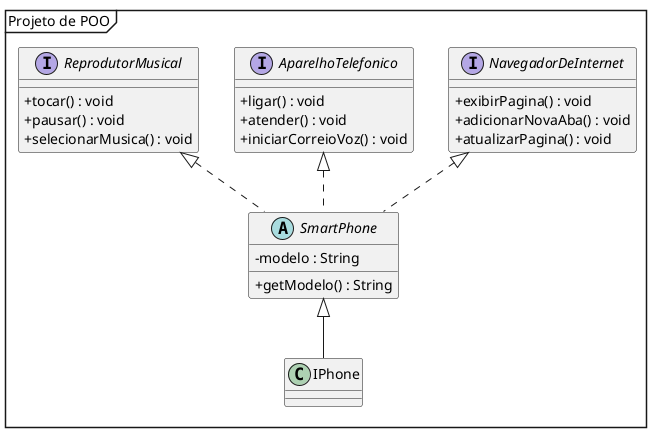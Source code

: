@startuml
'https://plantuml.com/class-diagram
skinparam classAttributeIconSize 0
mainframe Projeto de POO
'Repodutor Musicial: tocar, pausar, selecionarMusica
'Aparelho Telefônico: ligar, atender, iniciarCorrerioVoz
'Navegador na Internet: exibirPagina, adicionarNovaAba, atualizarPagina

interface ReprodutorMusical {
+ tocar() : void
+ pausar() : void
+ selecionarMusica() : void
}

interface AparelhoTelefonico {
+ ligar() : void
+ atender() : void
+ iniciarCorreioVoz() : void
}

interface NavegadorDeInternet {
+ exibirPagina() : void
+ adicionarNovaAba() : void
+ atualizarPagina() : void
}

abstract class SmartPhone {
- modelo : String
+ getModelo() : String
}

NavegadorDeInternet <|.. SmartPhone
AparelhoTelefonico <|.. SmartPhone
ReprodutorMusical <|.. SmartPhone

class IPhone

SmartPhone <|-- IPhone

@enduml